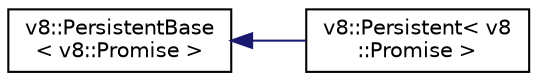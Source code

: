 digraph "Graphical Class Hierarchy"
{
  edge [fontname="Helvetica",fontsize="10",labelfontname="Helvetica",labelfontsize="10"];
  node [fontname="Helvetica",fontsize="10",shape=record];
  rankdir="LR";
  Node1 [label="v8::PersistentBase\l\< v8::Promise \>",height=0.2,width=0.4,color="black", fillcolor="white", style="filled",URL="$classv8_1_1PersistentBase.html"];
  Node1 -> Node2 [dir="back",color="midnightblue",fontsize="10",style="solid",fontname="Helvetica"];
  Node2 [label="v8::Persistent\< v8\l::Promise \>",height=0.2,width=0.4,color="black", fillcolor="white", style="filled",URL="$classv8_1_1Persistent.html"];
}
